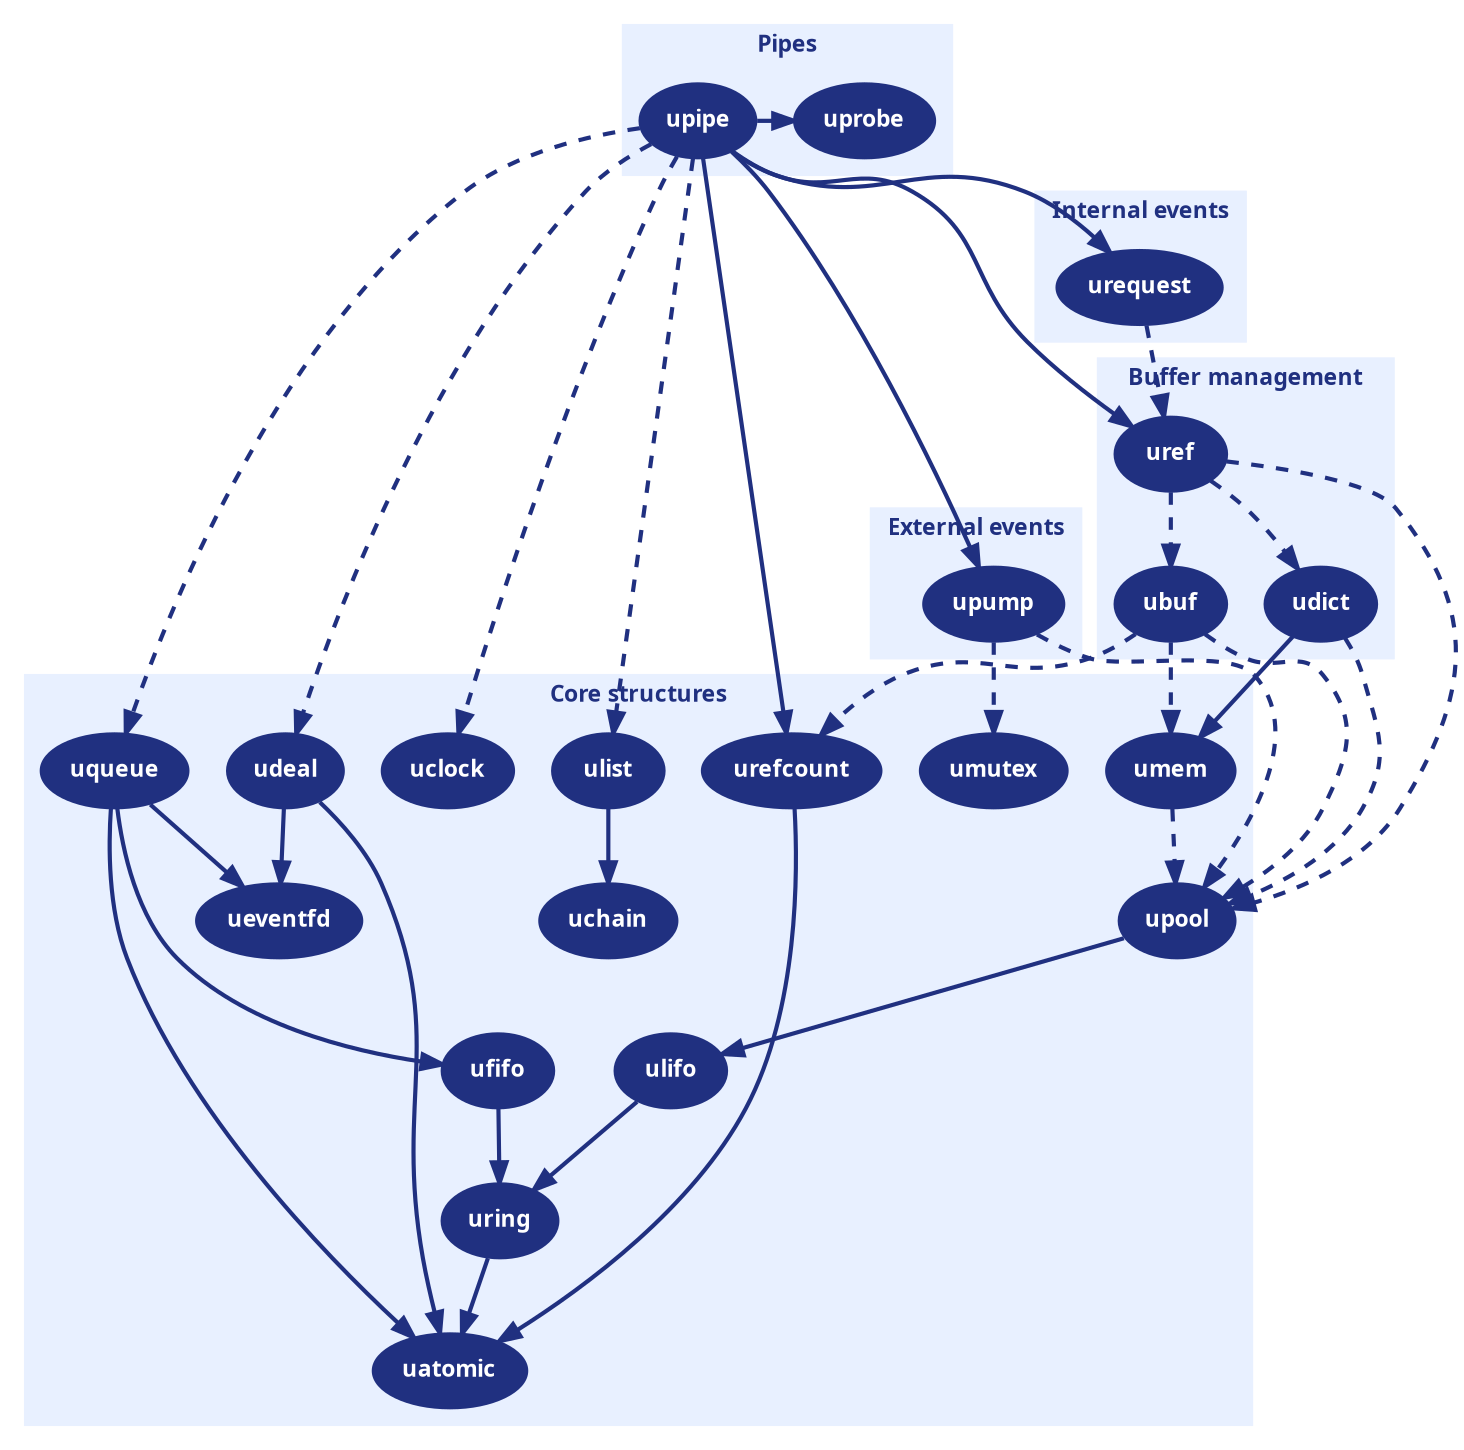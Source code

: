 digraph "Upipe objects dependencies" {
	graph [bgcolor="#00000000"];
	edge [penwidth=2, color="#203080"];
	node [shape="oval", style="filled", fontname="Verdana Black", fontsize=11, fontcolor="white", color="#203080", fillcolor="#203080"];

	subgraph cluster_pipes {
		color="#E8F0FF";
		style="filled";
		label="Pipes";
		fontname="Verdana Black";
		fontsize=11;
		fontcolor="#203080";
		subgraph {
			rank = source;
			uprobe;
			upipe;
		}
	}

	subgraph cluster_pumps {
		color="#E8F0FF";
		style="filled";
		label="External events";
		fontname="Verdana Black";
		fontsize=11;
		fontcolor="#203080";
		upump;
	}

	subgraph cluster_requests {
		color="#E8F0FF";
		style="filled";
		label="Internal events";
		fontname="Verdana Black";
		fontsize=11;
		fontcolor="#203080";
		urequest;
	}

	subgraph cluster_buffers {
		color="#E8F0FF";
		style="filled";
		label="Buffer management";
		fontname="Verdana Black";
		fontsize=11;
		fontcolor="#203080";
		ubuf;
		uref;
		udict;
	}

	subgraph cluster_core {
		color="#E8F0FF";
		style="filled";
		label="Core structures";
		fontname="Verdana Black";
		fontsize=11;
		fontcolor="#203080";
		subgraph {
			rank = same;
			uclock;
			ulist;
			uqueue;
			urefcount;
			umem;
		}
		uchain;
		uatomic;
		uring;
		upool;
		ulifo;
		ufifo;
		udeal;
		umutex;
		ueventfd;
	}

	uref->ubuf [style="dashed"];
	uref->udict [style="dashed"];

	ubuf->umem [style="dashed"];
	ubuf->urefcount [style="dashed"];

	udict->umem;

	uref->upool [style="dashed"];
	ubuf->upool [style="dashed"];
	udict->upool [style="dashed"];
	upump->upool [style="dashed"];
	umem->upool [style="dashed"];
	upool->ulifo;

	udeal->uatomic;
	udeal->ueventfd;
	urefcount->uatomic;

	ufifo->uring;
	ulifo->uring;
	uring->uatomic;
	uqueue->ufifo;
	uqueue->uatomic;
	uqueue->ueventfd;

	ulist->uchain;

	upipe->uprobe;
	upipe->uref;
	upipe->urefcount;
	upipe->upump;
	upipe->urequest;
	upipe->uclock [style="dashed"];
	upipe->udeal [style="dashed"];
	upipe->uqueue [style="dashed"];
	upipe->ulist [style="dashed"];

	urequest->uref [style="dashed"];

	upump->umutex [style="dashed"];
}
